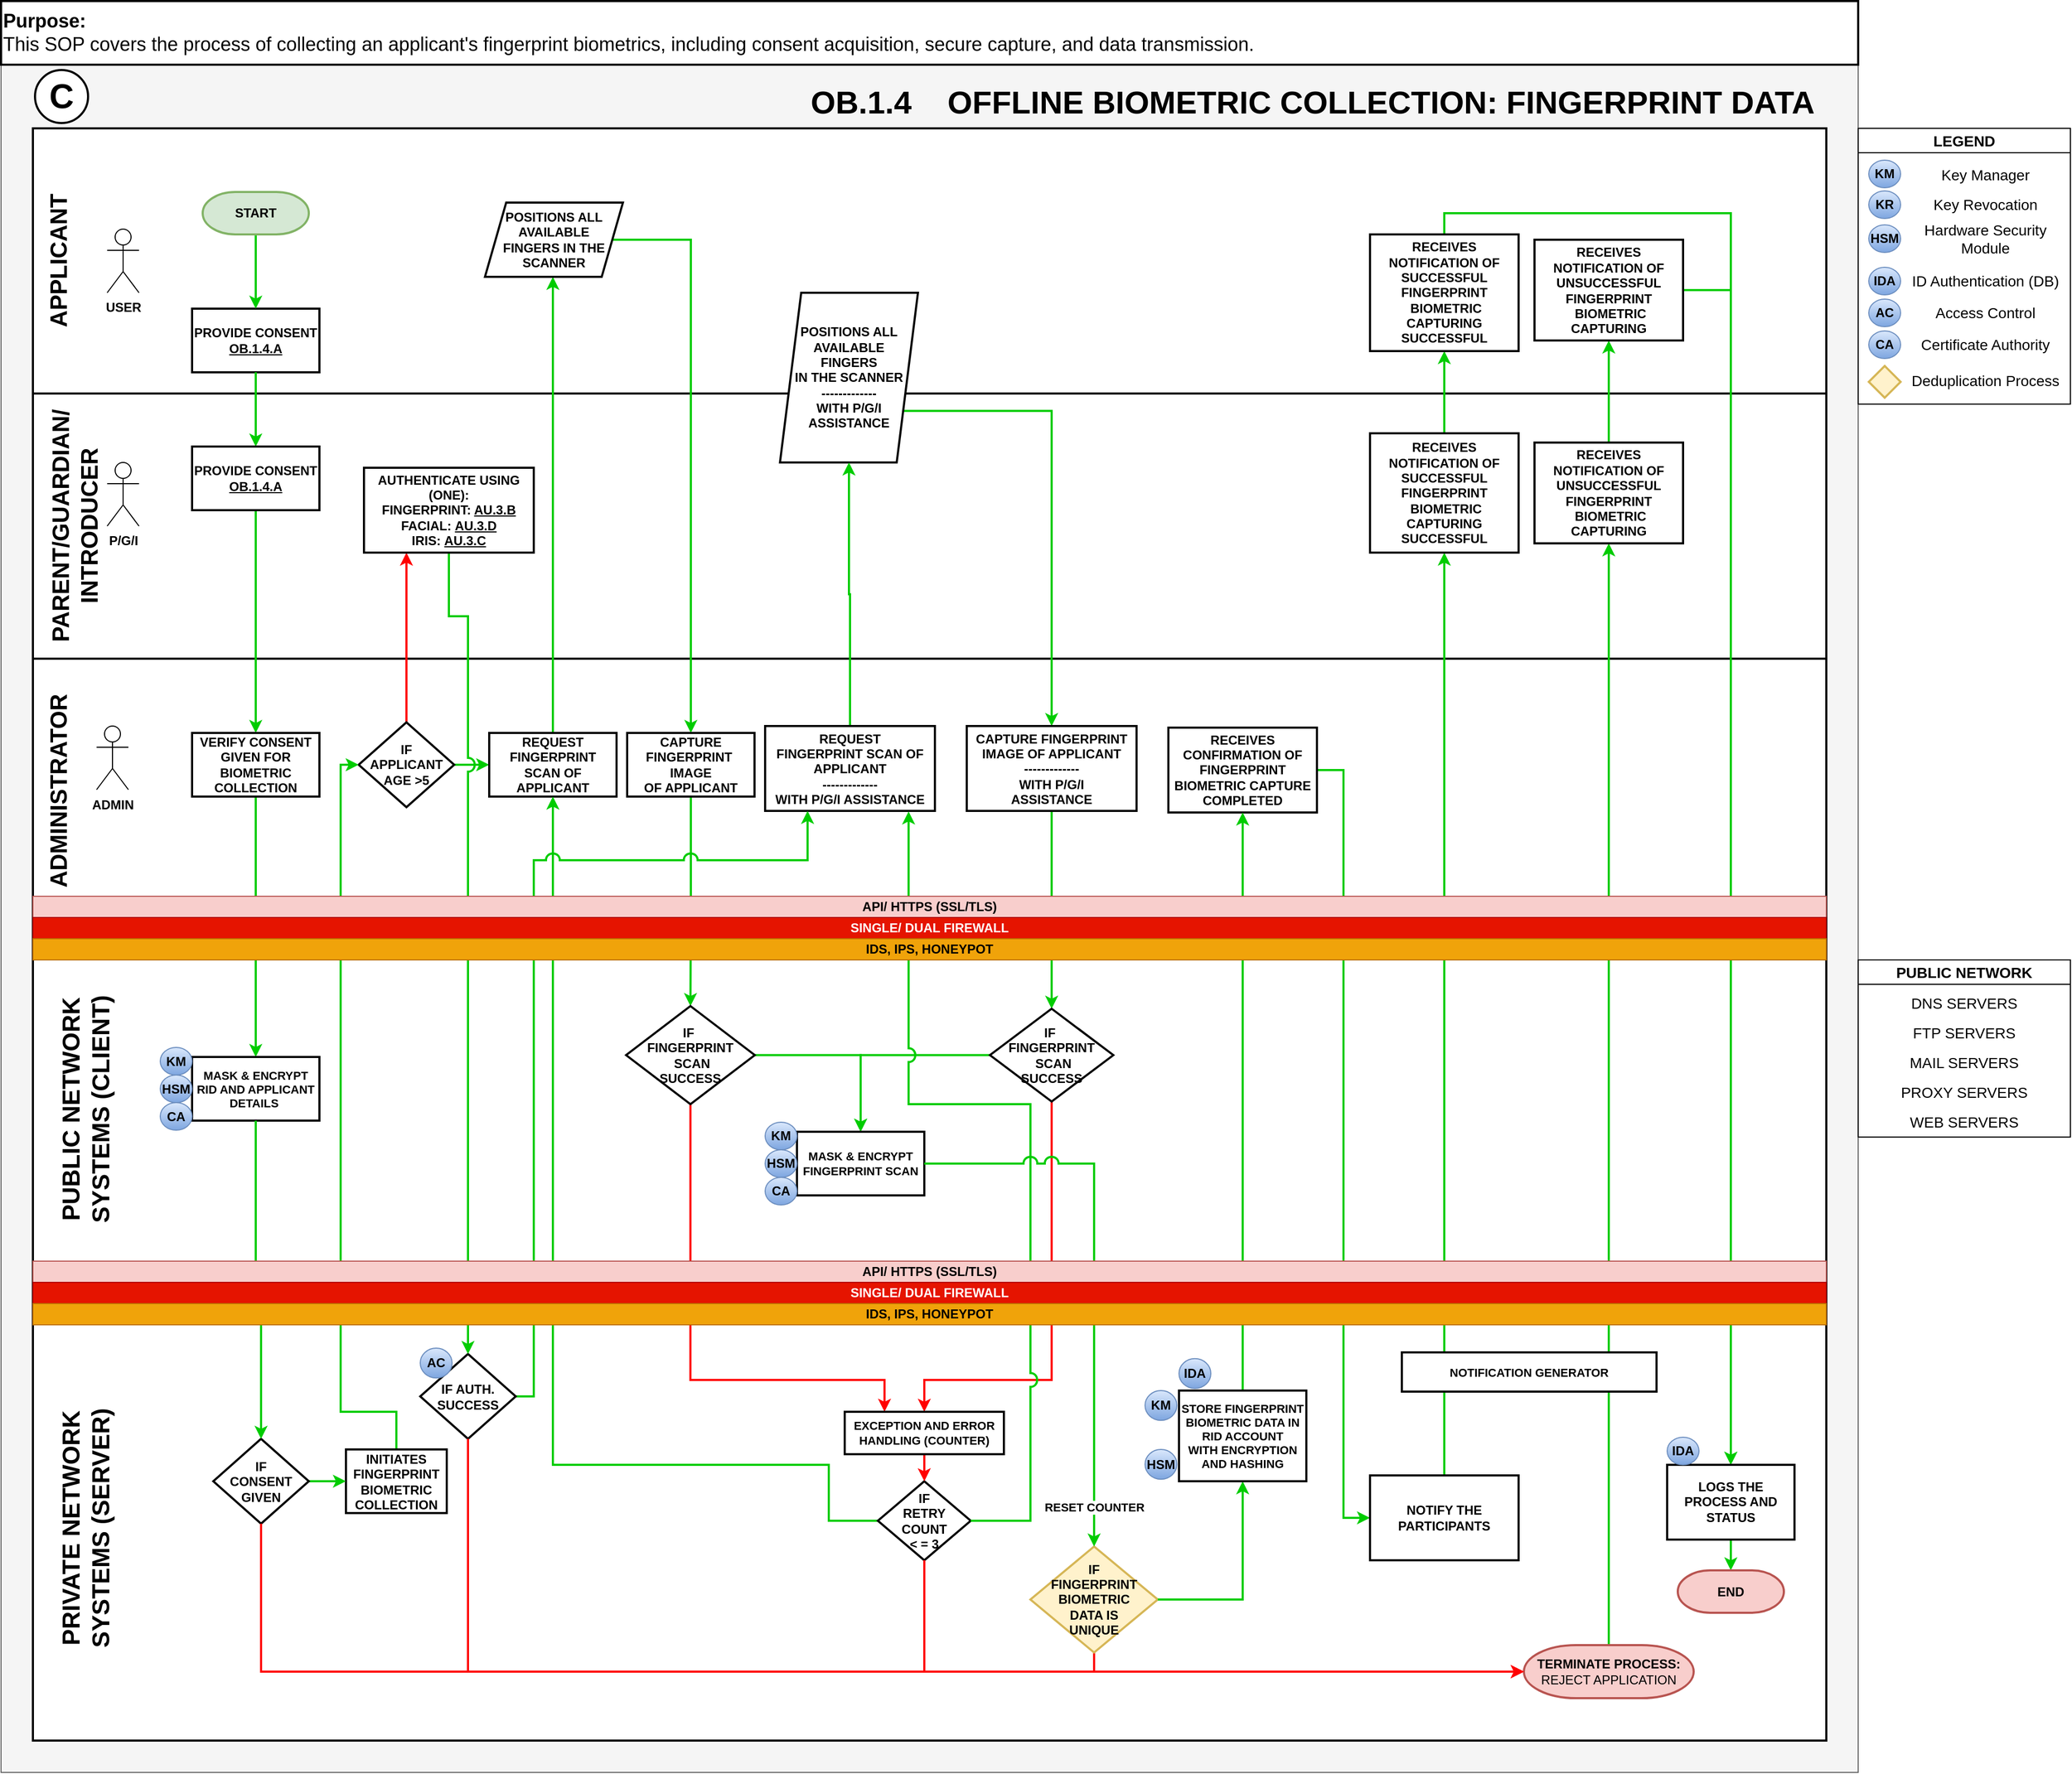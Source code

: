 <mxfile version="23.1.5" type="device">
  <diagram id="O3whct_VJJggGx5-_gyD" name="Page-1">
    <mxGraphModel dx="-486" dy="2044" grid="1" gridSize="10" guides="1" tooltips="1" connect="1" arrows="1" fold="1" page="1" pageScale="1" pageWidth="1920" pageHeight="1200" math="0" shadow="0">
      <root>
        <mxCell id="0" />
        <mxCell id="1" parent="0" />
        <mxCell id="dOY5xB3ABbcubVe6LwlI-115" value="" style="rounded=0;whiteSpace=wrap;html=1;fontSize=22;fillColor=#f5f5f5;fontColor=#333333;strokeColor=#666666;direction=east;" parent="1" vertex="1">
          <mxGeometry x="2030" y="50" width="1750" height="1610" as="geometry" />
        </mxCell>
        <mxCell id="dOY5xB3ABbcubVe6LwlI-116" value="&lt;span style=&quot;color: rgba(0 , 0 , 0 , 0) ; font-family: monospace ; font-size: 0px&quot;&gt;%3CmxGraphModel%3E%3Croot%3E%3CmxCell%20id%3D%220%22%2F%3E%3CmxCell%20id%3D%221%22%20parent%3D%220%22%2F%3E%3CmxCell%20id%3D%222%22%20value%3D%22%22%20style%3D%22rounded%3D0%3BwhiteSpace%3Dwrap%3Bhtml%3D1%3BstrokeWidth%3D2%3BfillColor%3D%23dae8fc%3BstrokeColor%3D%236c8ebf%3B%22%20vertex%3D%221%22%20parent%3D%221%22%3E%3CmxGeometry%20x%3D%22-120%22%20y%3D%22190%22%20width%3D%221920%22%20height%3D%22240%22%20as%3D%22geometry%22%2F%3E%3C%2FmxCell%3E%3C%2Froot%3E%3C%2FmxGraphModel%3E&lt;/span&gt;" style="rounded=0;whiteSpace=wrap;html=1;strokeWidth=2;" parent="1" vertex="1">
          <mxGeometry x="2060" y="860" width="1690" height="350" as="geometry" />
        </mxCell>
        <mxCell id="dOY5xB3ABbcubVe6LwlI-117" value="&lt;span style=&quot;color: rgba(0 , 0 , 0 , 0) ; font-family: monospace ; font-size: 0px&quot;&gt;%3CmxGraphModel%3E%3Croot%3E%3CmxCell%20id%3D%220%22%2F%3E%3CmxCell%20id%3D%221%22%20parent%3D%220%22%2F%3E%3CmxCell%20id%3D%222%22%20value%3D%22%22%20style%3D%22rounded%3D0%3BwhiteSpace%3Dwrap%3Bhtml%3D1%3BstrokeWidth%3D2%3BfillColor%3D%23dae8fc%3BstrokeColor%3D%236c8ebf%3B%22%20vertex%3D%221%22%20parent%3D%221%22%3E%3CmxGeometry%20x%3D%22-120%22%20y%3D%22190%22%20width%3D%221920%22%20height%3D%22240%22%20as%3D%22geometry%22%2F%3E%3C%2FmxCell%3E%3C%2Froot%3E%3C%2FmxGraphModel%3E&lt;/span&gt;" style="rounded=0;whiteSpace=wrap;html=1;strokeWidth=2;" parent="1" vertex="1">
          <mxGeometry x="2060" y="1210.24" width="1690" height="419.76" as="geometry" />
        </mxCell>
        <mxCell id="dOY5xB3ABbcubVe6LwlI-118" value="&lt;span style=&quot;color: rgba(0 , 0 , 0 , 0) ; font-family: monospace ; font-size: 0px&quot;&gt;%3CmxGraphModel%3E%3Croot%3E%3CmxCell%20id%3D%220%22%2F%3E%3CmxCell%20id%3D%221%22%20parent%3D%220%22%2F%3E%3CmxCell%20id%3D%222%22%20value%3D%22%22%20style%3D%22rounded%3D0%3BwhiteSpace%3Dwrap%3Bhtml%3D1%3BstrokeWidth%3D2%3BfillColor%3D%23dae8fc%3BstrokeColor%3D%236c8ebf%3B%22%20vertex%3D%221%22%20parent%3D%221%22%3E%3CmxGeometry%20x%3D%22-120%22%20y%3D%22190%22%20width%3D%221920%22%20height%3D%22240%22%20as%3D%22geometry%22%2F%3E%3C%2FmxCell%3E%3C%2Froot%3E%3C%2FmxGraphModel%3E&lt;/span&gt;" style="rounded=0;whiteSpace=wrap;html=1;strokeWidth=2;" parent="1" vertex="1">
          <mxGeometry x="2060" y="110" width="1690" height="250" as="geometry" />
        </mxCell>
        <mxCell id="dOY5xB3ABbcubVe6LwlI-119" value="&lt;span style=&quot;color: rgba(0 , 0 , 0 , 0) ; font-family: monospace ; font-size: 0px&quot;&gt;%3CmxGraphModel%3E%3Croot%3E%3CmxCell%20id%3D%220%22%2F%3E%3CmxCell%20id%3D%221%22%20parent%3D%220%22%2F%3E%3CmxCell%20id%3D%222%22%20value%3D%22%22%20style%3D%22rounded%3D0%3BwhiteSpace%3Dwrap%3Bhtml%3D1%3BstrokeWidth%3D2%3BfillColor%3D%23dae8fc%3BstrokeColor%3D%236c8ebf%3B%22%20vertex%3D%221%22%20parent%3D%221%22%3E%3CmxGeometry%20x%3D%22-120%22%20y%3D%22190%22%20width%3D%221920%22%20height%3D%22240%22%20as%3D%22geometry%22%2F%3E%3C%2FmxCell%3E%3C%2Froot%3E%3C%2FmxGraphModel%3E&lt;/span&gt;" style="rounded=0;whiteSpace=wrap;html=1;strokeWidth=2;" parent="1" vertex="1">
          <mxGeometry x="2060" y="360" width="1690" height="250" as="geometry" />
        </mxCell>
        <mxCell id="dOY5xB3ABbcubVe6LwlI-120" value="&lt;span style=&quot;color: rgba(0 , 0 , 0 , 0) ; font-family: monospace ; font-size: 0px&quot;&gt;%3CmxGraphModel%3E%3Croot%3E%3CmxCell%20id%3D%220%22%2F%3E%3CmxCell%20id%3D%221%22%20parent%3D%220%22%2F%3E%3CmxCell%20id%3D%222%22%20value%3D%22%22%20style%3D%22rounded%3D0%3BwhiteSpace%3Dwrap%3Bhtml%3D1%3BstrokeWidth%3D2%3BfillColor%3D%23dae8fc%3BstrokeColor%3D%236c8ebf%3B%22%20vertex%3D%221%22%20parent%3D%221%22%3E%3CmxGeometry%20x%3D%22-120%22%20y%3D%22190%22%20width%3D%221920%22%20height%3D%22240%22%20as%3D%22geometry%22%2F%3E%3C%2FmxCell%3E%3C%2Froot%3E%3C%2FmxGraphModel%3E&lt;/span&gt;" style="rounded=0;whiteSpace=wrap;html=1;strokeWidth=2;" parent="1" vertex="1">
          <mxGeometry x="2060" y="610" width="1690" height="250" as="geometry" />
        </mxCell>
        <mxCell id="dOY5xB3ABbcubVe6LwlI-121" style="edgeStyle=orthogonalEdgeStyle;rounded=0;orthogonalLoop=1;jettySize=auto;html=1;exitX=0.5;exitY=1;exitDx=0;exitDy=0;fontStyle=1;strokeWidth=2;strokeColor=#00CC00;" parent="1" source="dOY5xB3ABbcubVe6LwlI-189" target="dOY5xB3ABbcubVe6LwlI-124" edge="1">
          <mxGeometry relative="1" as="geometry" />
        </mxCell>
        <mxCell id="dOY5xB3ABbcubVe6LwlI-122" value="PROVIDE CONSENT &lt;br&gt;&lt;u&gt;OB.1.4.A&lt;/u&gt;" style="rounded=0;whiteSpace=wrap;html=1;fontStyle=1;strokeWidth=2;" parent="1" vertex="1">
          <mxGeometry x="2210" y="280" width="120" height="60" as="geometry" />
        </mxCell>
        <mxCell id="dOY5xB3ABbcubVe6LwlI-123" style="edgeStyle=orthogonalEdgeStyle;rounded=0;orthogonalLoop=1;jettySize=auto;html=1;exitX=0.5;exitY=1;exitDx=0;exitDy=0;strokeColor=#00CC00;fontStyle=1;strokeWidth=2;entryX=0.5;entryY=0;entryDx=0;entryDy=0;" parent="1" source="dOY5xB3ABbcubVe6LwlI-124" target="dOY5xB3ABbcubVe6LwlI-196" edge="1">
          <mxGeometry relative="1" as="geometry" />
        </mxCell>
        <mxCell id="dOY5xB3ABbcubVe6LwlI-124" value="VERIFY CONSENT GIVEN FOR BIOMETRIC COLLECTION" style="rounded=0;whiteSpace=wrap;html=1;fontStyle=1;strokeWidth=2;" parent="1" vertex="1">
          <mxGeometry x="2210" y="680" width="120" height="60" as="geometry" />
        </mxCell>
        <mxCell id="dOY5xB3ABbcubVe6LwlI-125" value="APPLICANT" style="text;html=1;align=center;verticalAlign=middle;resizable=0;points=[];autosize=1;strokeColor=none;fillColor=none;fontStyle=1;strokeWidth=2;fontSize=22;horizontal=0;" parent="1" vertex="1">
          <mxGeometry x="2060" y="165" width="50" height="140" as="geometry" />
        </mxCell>
        <mxCell id="dOY5xB3ABbcubVe6LwlI-126" value="PARENT/GUARDIAN/&lt;br style=&quot;font-size: 22px;&quot;&gt;INTRODUCER" style="text;html=1;align=center;verticalAlign=middle;resizable=0;points=[];autosize=1;strokeColor=none;fillColor=none;fontStyle=1;strokeWidth=2;fontSize=22;horizontal=0;" parent="1" vertex="1">
          <mxGeometry x="2060" y="370" width="80" height="230" as="geometry" />
        </mxCell>
        <mxCell id="dOY5xB3ABbcubVe6LwlI-127" value="ADMINISTRATOR" style="text;html=1;align=center;verticalAlign=middle;resizable=0;points=[];autosize=1;strokeColor=none;fillColor=none;fontStyle=1;strokeWidth=2;fontSize=22;horizontal=0;" parent="1" vertex="1">
          <mxGeometry x="2060" y="635" width="50" height="200" as="geometry" />
        </mxCell>
        <mxCell id="dOY5xB3ABbcubVe6LwlI-128" value="C" style="ellipse;whiteSpace=wrap;html=1;aspect=fixed;fontSize=32;strokeWidth=2;fontStyle=1" parent="1" vertex="1">
          <mxGeometry x="2062" y="55" width="50" height="50" as="geometry" />
        </mxCell>
        <mxCell id="dOY5xB3ABbcubVe6LwlI-129" style="edgeStyle=orthogonalEdgeStyle;rounded=0;orthogonalLoop=1;jettySize=auto;html=1;exitX=0.5;exitY=1;exitDx=0;exitDy=0;exitPerimeter=0;entryX=0.5;entryY=0;entryDx=0;entryDy=0;strokeColor=#00CC00;fontStyle=1;strokeWidth=2;" parent="1" source="dOY5xB3ABbcubVe6LwlI-130" target="dOY5xB3ABbcubVe6LwlI-122" edge="1">
          <mxGeometry relative="1" as="geometry" />
        </mxCell>
        <mxCell id="dOY5xB3ABbcubVe6LwlI-130" value="&lt;b&gt;START&lt;/b&gt;" style="strokeWidth=2;html=1;shape=mxgraph.flowchart.terminator;whiteSpace=wrap;fillColor=#d5e8d4;strokeColor=#82b366;" parent="1" vertex="1">
          <mxGeometry x="2220" y="170" width="100" height="40" as="geometry" />
        </mxCell>
        <mxCell id="dOY5xB3ABbcubVe6LwlI-131" style="edgeStyle=orthogonalEdgeStyle;rounded=0;orthogonalLoop=1;jettySize=auto;html=1;exitX=1;exitY=0.5;exitDx=0;exitDy=0;entryX=0;entryY=0.5;entryDx=0;entryDy=0;strokeColor=#00CC00;fontStyle=1;strokeWidth=2;" parent="1" source="dOY5xB3ABbcubVe6LwlI-133" target="dOY5xB3ABbcubVe6LwlI-135" edge="1">
          <mxGeometry relative="1" as="geometry" />
        </mxCell>
        <mxCell id="dOY5xB3ABbcubVe6LwlI-243" style="edgeStyle=orthogonalEdgeStyle;rounded=0;orthogonalLoop=1;jettySize=auto;html=1;exitX=0.5;exitY=0;exitDx=0;exitDy=0;entryX=0.25;entryY=1;entryDx=0;entryDy=0;strokeColor=#FF0000;fontStyle=1;strokeWidth=2;" parent="1" source="dOY5xB3ABbcubVe6LwlI-133" target="dOY5xB3ABbcubVe6LwlI-241" edge="1">
          <mxGeometry relative="1" as="geometry" />
        </mxCell>
        <mxCell id="dOY5xB3ABbcubVe6LwlI-133" value="IF&lt;br&gt;APPLICANT AGE &amp;gt;5" style="rounded=0;whiteSpace=wrap;html=1;fontStyle=1;strokeWidth=2;shape=rhombus;perimeter=rhombusPerimeter;" parent="1" vertex="1">
          <mxGeometry x="2367" y="670" width="90" height="80" as="geometry" />
        </mxCell>
        <mxCell id="dOY5xB3ABbcubVe6LwlI-134" style="edgeStyle=orthogonalEdgeStyle;rounded=0;orthogonalLoop=1;jettySize=auto;html=1;exitX=0.5;exitY=0;exitDx=0;exitDy=0;strokeColor=#00CC00;fontStyle=1;strokeWidth=2;" parent="1" source="dOY5xB3ABbcubVe6LwlI-135" target="dOY5xB3ABbcubVe6LwlI-139" edge="1">
          <mxGeometry relative="1" as="geometry">
            <Array as="points">
              <mxPoint x="2550" y="360" />
              <mxPoint x="2550" y="360" />
            </Array>
          </mxGeometry>
        </mxCell>
        <mxCell id="dOY5xB3ABbcubVe6LwlI-135" value="REQUEST FINGERPRINT SCAN OF APPLICANT" style="rounded=0;whiteSpace=wrap;html=1;fontStyle=1;strokeWidth=2;" parent="1" vertex="1">
          <mxGeometry x="2490" y="680" width="120" height="60" as="geometry" />
        </mxCell>
        <mxCell id="dOY5xB3ABbcubVe6LwlI-136" style="edgeStyle=orthogonalEdgeStyle;rounded=0;orthogonalLoop=1;jettySize=auto;html=1;exitX=0.5;exitY=0;exitDx=0;exitDy=0;entryX=0;entryY=0.5;entryDx=0;entryDy=0;strokeColor=#00CC00;fontStyle=1;strokeWidth=2;" parent="1" source="dOY5xB3ABbcubVe6LwlI-137" target="dOY5xB3ABbcubVe6LwlI-133" edge="1">
          <mxGeometry relative="1" as="geometry">
            <Array as="points">
              <mxPoint x="2403" y="1320" />
              <mxPoint x="2350" y="1320" />
              <mxPoint x="2350" y="710" />
            </Array>
          </mxGeometry>
        </mxCell>
        <mxCell id="dOY5xB3ABbcubVe6LwlI-137" value="INITIATES FINGERPRINT BIOMETRIC COLLECTION" style="rounded=0;whiteSpace=wrap;html=1;fontStyle=1;strokeWidth=2;" parent="1" vertex="1">
          <mxGeometry x="2355" y="1355.5" width="95" height="60" as="geometry" />
        </mxCell>
        <mxCell id="dOY5xB3ABbcubVe6LwlI-138" style="edgeStyle=orthogonalEdgeStyle;rounded=0;orthogonalLoop=1;jettySize=auto;html=1;exitX=1;exitY=0.5;exitDx=0;exitDy=0;strokeColor=#00CC00;fontStyle=1;strokeWidth=2;" parent="1" source="dOY5xB3ABbcubVe6LwlI-139" target="dOY5xB3ABbcubVe6LwlI-143" edge="1">
          <mxGeometry relative="1" as="geometry" />
        </mxCell>
        <mxCell id="dOY5xB3ABbcubVe6LwlI-139" value="POSITIONS ALL AVAILABLE &lt;br&gt;FINGERS IN THE SCANNER" style="rounded=0;whiteSpace=wrap;html=1;fontStyle=1;strokeWidth=2;shape=parallelogram;perimeter=parallelogramPerimeter;fixedSize=1;" parent="1" vertex="1">
          <mxGeometry x="2486" y="180" width="130" height="70" as="geometry" />
        </mxCell>
        <mxCell id="dOY5xB3ABbcubVe6LwlI-140" style="edgeStyle=orthogonalEdgeStyle;rounded=0;orthogonalLoop=1;jettySize=auto;html=1;exitX=1;exitY=0.75;exitDx=0;exitDy=0;entryX=0.5;entryY=0;entryDx=0;entryDy=0;strokeColor=#00CC00;fontStyle=1;strokeWidth=2;" parent="1" source="dOY5xB3ABbcubVe6LwlI-141" target="dOY5xB3ABbcubVe6LwlI-150" edge="1">
          <mxGeometry relative="1" as="geometry" />
        </mxCell>
        <mxCell id="dOY5xB3ABbcubVe6LwlI-141" value="POSITIONS ALL AVAILABLE &lt;br&gt;FINGERS&lt;br style=&quot;border-color: var(--border-color);&quot;&gt;IN THE SCANNER&lt;br&gt;-------------&lt;br&gt;WITH P/G/I ASSISTANCE" style="rounded=0;whiteSpace=wrap;html=1;fontStyle=1;strokeWidth=2;shape=parallelogram;perimeter=parallelogramPerimeter;fixedSize=1;" parent="1" vertex="1">
          <mxGeometry x="2764" y="265" width="130" height="160" as="geometry" />
        </mxCell>
        <mxCell id="dOY5xB3ABbcubVe6LwlI-142" style="edgeStyle=orthogonalEdgeStyle;rounded=0;orthogonalLoop=1;jettySize=auto;html=1;exitX=0.5;exitY=1;exitDx=0;exitDy=0;entryX=0.5;entryY=0;entryDx=0;entryDy=0;strokeColor=#00CC00;fontStyle=1;strokeWidth=2;" parent="1" source="dOY5xB3ABbcubVe6LwlI-143" target="dOY5xB3ABbcubVe6LwlI-146" edge="1">
          <mxGeometry relative="1" as="geometry" />
        </mxCell>
        <mxCell id="dOY5xB3ABbcubVe6LwlI-143" value="CAPTURE &lt;br&gt;FINGERPRINT&amp;nbsp;&lt;br&gt;IMAGE&lt;br&gt;OF APPLICANT" style="rounded=0;whiteSpace=wrap;html=1;fontStyle=1;strokeWidth=2;shape=label;fixedSize=1;" parent="1" vertex="1">
          <mxGeometry x="2620" y="680" width="120" height="60" as="geometry" />
        </mxCell>
        <mxCell id="dOY5xB3ABbcubVe6LwlI-144" style="edgeStyle=orthogonalEdgeStyle;rounded=0;orthogonalLoop=1;jettySize=auto;html=1;exitX=0.5;exitY=1;exitDx=0;exitDy=0;strokeColor=#FF0000;fontStyle=1;strokeWidth=2;entryX=0.25;entryY=0;entryDx=0;entryDy=0;" parent="1" source="dOY5xB3ABbcubVe6LwlI-146" target="dOY5xB3ABbcubVe6LwlI-209" edge="1">
          <mxGeometry relative="1" as="geometry">
            <Array as="points">
              <mxPoint x="2680" y="1290" />
              <mxPoint x="2863" y="1290" />
            </Array>
          </mxGeometry>
        </mxCell>
        <mxCell id="dOY5xB3ABbcubVe6LwlI-145" style="edgeStyle=orthogonalEdgeStyle;rounded=0;orthogonalLoop=1;jettySize=auto;html=1;exitX=1;exitY=0.5;exitDx=0;exitDy=0;strokeColor=#00CC00;fontStyle=1;strokeWidth=2;" parent="1" source="dOY5xB3ABbcubVe6LwlI-146" target="dOY5xB3ABbcubVe6LwlI-211" edge="1">
          <mxGeometry relative="1" as="geometry" />
        </mxCell>
        <mxCell id="dOY5xB3ABbcubVe6LwlI-146" value="IF&amp;nbsp;&lt;br&gt;FINGERPRINT&lt;br&gt;&amp;nbsp;SCAN &lt;br&gt;SUCCESS" style="rounded=0;whiteSpace=wrap;html=1;fontStyle=1;strokeWidth=2;shape=rhombus;perimeter=rhombusPerimeter;" parent="1" vertex="1">
          <mxGeometry x="2619" y="937.5" width="121.25" height="92.5" as="geometry" />
        </mxCell>
        <mxCell id="dOY5xB3ABbcubVe6LwlI-147" style="edgeStyle=orthogonalEdgeStyle;rounded=0;orthogonalLoop=1;jettySize=auto;html=1;exitX=0.5;exitY=0;exitDx=0;exitDy=0;entryX=0.5;entryY=1;entryDx=0;entryDy=0;strokeColor=#00CC00;fontStyle=1;strokeWidth=2;" parent="1" source="dOY5xB3ABbcubVe6LwlI-148" target="dOY5xB3ABbcubVe6LwlI-141" edge="1">
          <mxGeometry relative="1" as="geometry" />
        </mxCell>
        <mxCell id="dOY5xB3ABbcubVe6LwlI-148" value="REQUEST FINGERPRINT&amp;nbsp;SCAN OF APPLICANT&lt;br&gt;-------------&lt;br style=&quot;border-color: var(--border-color);&quot;&gt;WITH P/G/I ASSISTANCE" style="rounded=0;whiteSpace=wrap;html=1;fontStyle=1;strokeWidth=2;" parent="1" vertex="1">
          <mxGeometry x="2750" y="673.5" width="160" height="80" as="geometry" />
        </mxCell>
        <mxCell id="dOY5xB3ABbcubVe6LwlI-149" style="edgeStyle=orthogonalEdgeStyle;rounded=0;orthogonalLoop=1;jettySize=auto;html=1;exitX=0.5;exitY=1;exitDx=0;exitDy=0;entryX=0.5;entryY=0;entryDx=0;entryDy=0;strokeColor=#00CC00;fontStyle=1;strokeWidth=2;" parent="1" source="dOY5xB3ABbcubVe6LwlI-150" target="dOY5xB3ABbcubVe6LwlI-153" edge="1">
          <mxGeometry relative="1" as="geometry" />
        </mxCell>
        <mxCell id="dOY5xB3ABbcubVe6LwlI-150" value="CAPTURE FINGERPRINT&lt;br&gt;IMAGE OF APPLICANT&lt;br&gt;-------------&lt;br style=&quot;border-color: var(--border-color);&quot;&gt;WITH P/G/I &lt;br&gt;ASSISTANCE" style="rounded=0;whiteSpace=wrap;html=1;fontStyle=1;strokeWidth=2;shape=label;fixedSize=1;" parent="1" vertex="1">
          <mxGeometry x="2940" y="673.5" width="160" height="80" as="geometry" />
        </mxCell>
        <mxCell id="dOY5xB3ABbcubVe6LwlI-151" style="edgeStyle=orthogonalEdgeStyle;rounded=0;orthogonalLoop=1;jettySize=auto;html=1;exitX=0.5;exitY=1;exitDx=0;exitDy=0;strokeColor=#FF0000;fontStyle=1;strokeWidth=2;entryX=0.5;entryY=0;entryDx=0;entryDy=0;" parent="1" source="dOY5xB3ABbcubVe6LwlI-153" target="dOY5xB3ABbcubVe6LwlI-209" edge="1">
          <mxGeometry relative="1" as="geometry">
            <Array as="points">
              <mxPoint x="3020" y="1290" />
              <mxPoint x="2900" y="1290" />
            </Array>
          </mxGeometry>
        </mxCell>
        <mxCell id="dOY5xB3ABbcubVe6LwlI-152" style="edgeStyle=orthogonalEdgeStyle;rounded=0;orthogonalLoop=1;jettySize=auto;html=1;exitX=0;exitY=0.5;exitDx=0;exitDy=0;strokeColor=#00CC00;fontStyle=1;strokeWidth=2;" parent="1" source="dOY5xB3ABbcubVe6LwlI-153" target="dOY5xB3ABbcubVe6LwlI-211" edge="1">
          <mxGeometry relative="1" as="geometry" />
        </mxCell>
        <mxCell id="dOY5xB3ABbcubVe6LwlI-153" value="IF&amp;nbsp;&lt;br style=&quot;border-color: var(--border-color);&quot;&gt;FINGERPRINT&lt;br style=&quot;border-color: var(--border-color);&quot;&gt;&amp;nbsp;SCAN&lt;br style=&quot;border-color: var(--border-color);&quot;&gt;SUCCESS" style="rounded=0;whiteSpace=wrap;html=1;fontStyle=1;strokeWidth=2;shape=rhombus;perimeter=rhombusPerimeter;" parent="1" vertex="1">
          <mxGeometry x="2961.88" y="940" width="116.25" height="87.5" as="geometry" />
        </mxCell>
        <mxCell id="dOY5xB3ABbcubVe6LwlI-154" style="edgeStyle=orthogonalEdgeStyle;rounded=0;orthogonalLoop=1;jettySize=auto;html=1;exitX=0.5;exitY=1;exitDx=0;exitDy=0;entryX=0;entryY=0.5;entryDx=0;entryDy=0;entryPerimeter=0;strokeColor=#FF0000;fontStyle=1;strokeWidth=2;" parent="1" source="dOY5xB3ABbcubVe6LwlI-156" target="dOY5xB3ABbcubVe6LwlI-158" edge="1">
          <mxGeometry relative="1" as="geometry">
            <Array as="points">
              <mxPoint x="3060" y="1565" />
            </Array>
          </mxGeometry>
        </mxCell>
        <mxCell id="dOY5xB3ABbcubVe6LwlI-156" value="IF&lt;br&gt;FINGERPRINT&lt;br&gt;BIOMETRIC&lt;br&gt;DATA IS &lt;br&gt;UNIQUE" style="rounded=0;whiteSpace=wrap;html=1;fontStyle=1;strokeWidth=2;shape=rhombus;perimeter=rhombusPerimeter;fillColor=#fff2cc;strokeColor=#d6b656;" parent="1" vertex="1">
          <mxGeometry x="3000" y="1447" width="120" height="100" as="geometry" />
        </mxCell>
        <mxCell id="dOY5xB3ABbcubVe6LwlI-157" style="edgeStyle=orthogonalEdgeStyle;rounded=0;orthogonalLoop=1;jettySize=auto;html=1;exitX=0.5;exitY=0;exitDx=0;exitDy=0;exitPerimeter=0;strokeColor=#00CC00;fontStyle=1;strokeWidth=2;" parent="1" source="dOY5xB3ABbcubVe6LwlI-158" target="dOY5xB3ABbcubVe6LwlI-223" edge="1">
          <mxGeometry relative="1" as="geometry" />
        </mxCell>
        <mxCell id="dOY5xB3ABbcubVe6LwlI-158" value="&lt;span style=&quot;border-color: var(--border-color);&quot;&gt;&lt;b&gt;TERMINATE PROCESS:&lt;/b&gt;&lt;br&gt;REJECT APPLICATION&lt;br&gt;&lt;/span&gt;" style="strokeWidth=2;html=1;shape=mxgraph.flowchart.terminator;whiteSpace=wrap;fillColor=#f8cecc;strokeColor=#b85450;" parent="1" vertex="1">
          <mxGeometry x="3465" y="1540" width="160" height="50" as="geometry" />
        </mxCell>
        <mxCell id="dOY5xB3ABbcubVe6LwlI-159" style="edgeStyle=orthogonalEdgeStyle;rounded=0;orthogonalLoop=1;jettySize=auto;html=1;exitX=1;exitY=0.5;exitDx=0;exitDy=0;entryX=0;entryY=0.5;entryDx=0;entryDy=0;strokeColor=#00CC00;fontStyle=1;strokeWidth=2;" parent="1" source="dOY5xB3ABbcubVe6LwlI-160" target="dOY5xB3ABbcubVe6LwlI-162" edge="1">
          <mxGeometry relative="1" as="geometry" />
        </mxCell>
        <mxCell id="dOY5xB3ABbcubVe6LwlI-160" value="RECEIVES CONFIRMATION OF FINGERPRINT BIOMETRIC CAPTURE COMPLETED" style="rounded=0;whiteSpace=wrap;html=1;fontStyle=1;strokeWidth=2;" parent="1" vertex="1">
          <mxGeometry x="3130" y="675" width="140" height="80" as="geometry" />
        </mxCell>
        <mxCell id="dOY5xB3ABbcubVe6LwlI-161" style="edgeStyle=orthogonalEdgeStyle;rounded=0;orthogonalLoop=1;jettySize=auto;html=1;exitX=0.5;exitY=0;exitDx=0;exitDy=0;entryX=0.5;entryY=1;entryDx=0;entryDy=0;strokeColor=#00CC00;fontStyle=1;strokeWidth=2;" parent="1" source="dOY5xB3ABbcubVe6LwlI-162" target="dOY5xB3ABbcubVe6LwlI-164" edge="1">
          <mxGeometry relative="1" as="geometry" />
        </mxCell>
        <mxCell id="dOY5xB3ABbcubVe6LwlI-162" value="NOTIFY THE PARTICIPANTS" style="rounded=0;whiteSpace=wrap;html=1;fontStyle=1;strokeWidth=2;" parent="1" vertex="1">
          <mxGeometry x="3320" y="1380" width="140" height="80" as="geometry" />
        </mxCell>
        <mxCell id="dOY5xB3ABbcubVe6LwlI-163" style="edgeStyle=orthogonalEdgeStyle;rounded=0;orthogonalLoop=1;jettySize=auto;html=1;exitX=0.5;exitY=0;exitDx=0;exitDy=0;entryX=0.5;entryY=1;entryDx=0;entryDy=0;strokeColor=#00CC00;fontStyle=1;strokeWidth=2;" parent="1" source="dOY5xB3ABbcubVe6LwlI-164" target="dOY5xB3ABbcubVe6LwlI-220" edge="1">
          <mxGeometry relative="1" as="geometry" />
        </mxCell>
        <mxCell id="dOY5xB3ABbcubVe6LwlI-164" value="RECEIVES NOTIFICATION OF SUCCESSFUL FINGERPRINT&lt;br&gt;&amp;nbsp;BIOMETRIC CAPTURING SUCCESSFUL" style="rounded=0;whiteSpace=wrap;html=1;fontStyle=1;strokeWidth=2;" parent="1" vertex="1">
          <mxGeometry x="3320" y="397.5" width="140" height="112.5" as="geometry" />
        </mxCell>
        <mxCell id="dOY5xB3ABbcubVe6LwlI-165" value="OB.1.4" style="text;html=1;align=center;verticalAlign=middle;resizable=0;points=[];autosize=1;strokeColor=none;fillColor=none;fontStyle=1;fontSize=30;strokeWidth=2;" parent="1" vertex="1">
          <mxGeometry x="2780" y="60" width="120" height="50" as="geometry" />
        </mxCell>
        <mxCell id="dOY5xB3ABbcubVe6LwlI-166" value="OFFLINE BIOMETRIC COLLECTION: FINGERPRINT DATA" style="text;html=1;align=center;verticalAlign=middle;resizable=0;points=[];autosize=1;strokeColor=none;fillColor=none;fontStyle=1;fontSize=30;strokeWidth=2;" parent="1" vertex="1">
          <mxGeometry x="2910" y="60" width="840" height="50" as="geometry" />
        </mxCell>
        <mxCell id="dOY5xB3ABbcubVe6LwlI-167" value="PRIVATE NETWORK&lt;br style=&quot;border-color: var(--border-color);&quot;&gt;SYSTEMS (SERVER)" style="text;html=1;align=center;verticalAlign=middle;resizable=0;points=[];autosize=1;strokeColor=none;fillColor=none;fontStyle=1;fontSize=23;strokeWidth=2;horizontal=0;" parent="1" vertex="1">
          <mxGeometry x="2070" y="1310" width="80" height="240" as="geometry" />
        </mxCell>
        <mxCell id="dOY5xB3ABbcubVe6LwlI-168" value="PUBLIC NETWORK&lt;br style=&quot;border-color: var(--border-color);&quot;&gt;SYSTEMS (CLIENT)" style="text;html=1;align=center;verticalAlign=middle;resizable=0;points=[];autosize=1;strokeColor=none;fillColor=none;fontStyle=1;fontSize=23;strokeWidth=2;horizontal=0;" parent="1" vertex="1">
          <mxGeometry x="2070" y="920" width="80" height="230" as="geometry" />
        </mxCell>
        <mxCell id="dOY5xB3ABbcubVe6LwlI-182" value="&lt;font style=&quot;font-size: 14px;&quot;&gt;PUBLIC NETWORK&lt;/font&gt;" style="swimlane;whiteSpace=wrap;html=1;" parent="1" vertex="1">
          <mxGeometry x="3780" y="894" width="200" height="167" as="geometry" />
        </mxCell>
        <mxCell id="dOY5xB3ABbcubVe6LwlI-183" value="DNS SERVERS" style="text;html=1;strokeColor=none;fillColor=none;align=center;verticalAlign=middle;whiteSpace=wrap;rounded=0;fontSize=14;" parent="dOY5xB3ABbcubVe6LwlI-182" vertex="1">
          <mxGeometry y="27" width="200" height="28" as="geometry" />
        </mxCell>
        <mxCell id="dOY5xB3ABbcubVe6LwlI-184" value="FTP SERVERS" style="text;html=1;strokeColor=none;fillColor=none;align=center;verticalAlign=middle;whiteSpace=wrap;rounded=0;fontSize=14;" parent="dOY5xB3ABbcubVe6LwlI-182" vertex="1">
          <mxGeometry y="55" width="200" height="28" as="geometry" />
        </mxCell>
        <mxCell id="dOY5xB3ABbcubVe6LwlI-185" value="MAIL SERVERS" style="text;html=1;strokeColor=none;fillColor=none;align=center;verticalAlign=middle;whiteSpace=wrap;rounded=0;fontSize=14;" parent="dOY5xB3ABbcubVe6LwlI-182" vertex="1">
          <mxGeometry y="83" width="200" height="28" as="geometry" />
        </mxCell>
        <mxCell id="dOY5xB3ABbcubVe6LwlI-186" value="PROXY SERVERS" style="text;html=1;strokeColor=none;fillColor=none;align=center;verticalAlign=middle;whiteSpace=wrap;rounded=0;fontSize=14;" parent="dOY5xB3ABbcubVe6LwlI-182" vertex="1">
          <mxGeometry y="111" width="200" height="28" as="geometry" />
        </mxCell>
        <mxCell id="dOY5xB3ABbcubVe6LwlI-187" value="WEB SERVERS" style="text;html=1;strokeColor=none;fillColor=none;align=center;verticalAlign=middle;whiteSpace=wrap;rounded=0;fontSize=14;" parent="dOY5xB3ABbcubVe6LwlI-182" vertex="1">
          <mxGeometry y="139" width="200" height="28" as="geometry" />
        </mxCell>
        <mxCell id="dOY5xB3ABbcubVe6LwlI-188" value="" style="edgeStyle=orthogonalEdgeStyle;rounded=0;orthogonalLoop=1;jettySize=auto;html=1;exitX=0.5;exitY=1;exitDx=0;exitDy=0;fontStyle=1;strokeWidth=2;strokeColor=#00CC00;" parent="1" source="dOY5xB3ABbcubVe6LwlI-122" target="dOY5xB3ABbcubVe6LwlI-189" edge="1">
          <mxGeometry relative="1" as="geometry">
            <mxPoint x="2270" y="340" as="sourcePoint" />
            <mxPoint x="2270" y="680" as="targetPoint" />
          </mxGeometry>
        </mxCell>
        <mxCell id="dOY5xB3ABbcubVe6LwlI-189" value="PROVIDE CONSENT &lt;br&gt;&lt;u&gt;OB.1.4.A&lt;/u&gt;" style="rounded=0;whiteSpace=wrap;html=1;fontStyle=1;strokeWidth=2;" parent="1" vertex="1">
          <mxGeometry x="2210" y="410" width="120" height="60" as="geometry" />
        </mxCell>
        <mxCell id="dOY5xB3ABbcubVe6LwlI-190" value="USER" style="shape=umlActor;verticalLabelPosition=bottom;verticalAlign=top;html=1;outlineConnect=0;fontStyle=1" parent="1" vertex="1">
          <mxGeometry x="2130" y="205" width="30" height="60" as="geometry" />
        </mxCell>
        <mxCell id="dOY5xB3ABbcubVe6LwlI-191" value="P/G/I" style="shape=umlActor;verticalLabelPosition=bottom;verticalAlign=top;html=1;outlineConnect=0;fontStyle=1" parent="1" vertex="1">
          <mxGeometry x="2130" y="425" width="30" height="60" as="geometry" />
        </mxCell>
        <mxCell id="dOY5xB3ABbcubVe6LwlI-192" value="ADMIN" style="shape=umlActor;verticalLabelPosition=bottom;verticalAlign=top;html=1;outlineConnect=0;fontStyle=1" parent="1" vertex="1">
          <mxGeometry x="2120" y="673.5" width="30" height="60" as="geometry" />
        </mxCell>
        <mxCell id="dOY5xB3ABbcubVe6LwlI-193" style="edgeStyle=orthogonalEdgeStyle;rounded=0;orthogonalLoop=1;jettySize=auto;html=1;exitX=1;exitY=0.5;exitDx=0;exitDy=0;strokeColor=#00CC00;fontStyle=1;strokeWidth=2;" parent="1" source="dOY5xB3ABbcubVe6LwlI-194" target="dOY5xB3ABbcubVe6LwlI-137" edge="1">
          <mxGeometry relative="1" as="geometry" />
        </mxCell>
        <mxCell id="dOY5xB3ABbcubVe6LwlI-194" value="IF &lt;br&gt;CONSENT GIVEN" style="rounded=0;whiteSpace=wrap;html=1;fontStyle=1;strokeWidth=2;shape=rhombus;perimeter=rhombusPerimeter;" parent="1" vertex="1">
          <mxGeometry x="2230" y="1345.5" width="90" height="80" as="geometry" />
        </mxCell>
        <mxCell id="dOY5xB3ABbcubVe6LwlI-195" value="" style="group" parent="1" vertex="1" connectable="0">
          <mxGeometry x="2180" y="976.5" width="150" height="78" as="geometry" />
        </mxCell>
        <mxCell id="dOY5xB3ABbcubVe6LwlI-196" value="MASK &amp;amp; ENCRYPT RID AND APPLICANT DETAILS&amp;nbsp;" style="rounded=0;whiteSpace=wrap;html=1;fontStyle=1;strokeWidth=2;fontSize=11;" parent="dOY5xB3ABbcubVe6LwlI-195" vertex="1">
          <mxGeometry x="30" y="9" width="120" height="60" as="geometry" />
        </mxCell>
        <mxCell id="dOY5xB3ABbcubVe6LwlI-197" value="CA" style="ellipse;whiteSpace=wrap;html=1;fillColor=#dae8fc;strokeColor=#6c8ebf;gradientColor=#7ea6e0;fontStyle=1" parent="dOY5xB3ABbcubVe6LwlI-195" vertex="1">
          <mxGeometry y="52" width="30" height="26" as="geometry" />
        </mxCell>
        <mxCell id="dOY5xB3ABbcubVe6LwlI-198" value="HSM" style="ellipse;whiteSpace=wrap;html=1;fillColor=#dae8fc;strokeColor=#6c8ebf;gradientColor=#7ea6e0;fontStyle=1" parent="dOY5xB3ABbcubVe6LwlI-195" vertex="1">
          <mxGeometry y="26" width="30" height="26" as="geometry" />
        </mxCell>
        <mxCell id="dOY5xB3ABbcubVe6LwlI-199" value="KM" style="ellipse;whiteSpace=wrap;html=1;fillColor=#dae8fc;strokeColor=#6c8ebf;gradientColor=#7ea6e0;fontStyle=1" parent="dOY5xB3ABbcubVe6LwlI-195" vertex="1">
          <mxGeometry width="30" height="26" as="geometry" />
        </mxCell>
        <mxCell id="dOY5xB3ABbcubVe6LwlI-206" style="edgeStyle=orthogonalEdgeStyle;rounded=0;orthogonalLoop=1;jettySize=auto;html=1;exitX=0.5;exitY=1;exitDx=0;exitDy=0;entryX=0;entryY=0.5;entryDx=0;entryDy=0;entryPerimeter=0;strokeColor=#FF0000;fontStyle=1;strokeWidth=2;" parent="1" source="dOY5xB3ABbcubVe6LwlI-194" target="dOY5xB3ABbcubVe6LwlI-158" edge="1">
          <mxGeometry relative="1" as="geometry">
            <Array as="points">
              <mxPoint x="2275" y="1565" />
            </Array>
          </mxGeometry>
        </mxCell>
        <mxCell id="dOY5xB3ABbcubVe6LwlI-207" style="edgeStyle=orthogonalEdgeStyle;rounded=0;orthogonalLoop=1;jettySize=auto;html=1;exitX=0;exitY=0.5;exitDx=0;exitDy=0;entryX=0.5;entryY=1;entryDx=0;entryDy=0;strokeColor=#00CC00;fontStyle=1;strokeWidth=2;" parent="1" source="dOY5xB3ABbcubVe6LwlI-208" target="dOY5xB3ABbcubVe6LwlI-135" edge="1">
          <mxGeometry relative="1" as="geometry">
            <Array as="points">
              <mxPoint x="2810" y="1423" />
              <mxPoint x="2810" y="1370" />
              <mxPoint x="2550" y="1370" />
            </Array>
          </mxGeometry>
        </mxCell>
        <mxCell id="dOY5xB3ABbcubVe6LwlI-208" value="IF &lt;br&gt;RETRY &lt;br&gt;COUNT &lt;br&gt;&amp;lt; = 3" style="rounded=0;whiteSpace=wrap;html=1;fontStyle=1;strokeWidth=2;shape=rhombus;perimeter=rhombusPerimeter;" parent="1" vertex="1">
          <mxGeometry x="2856.25" y="1385.5" width="87.5" height="74.5" as="geometry" />
        </mxCell>
        <mxCell id="Kqli0-K0um2hxibR6SLJ-3" style="edgeStyle=orthogonalEdgeStyle;rounded=0;orthogonalLoop=1;jettySize=auto;html=1;exitX=0.5;exitY=1;exitDx=0;exitDy=0;strokeColor=#FF0000;fontStyle=1;strokeWidth=2;" parent="1" source="dOY5xB3ABbcubVe6LwlI-209" target="dOY5xB3ABbcubVe6LwlI-208" edge="1">
          <mxGeometry relative="1" as="geometry" />
        </mxCell>
        <mxCell id="dOY5xB3ABbcubVe6LwlI-209" value="EXCEPTION AND ERROR HANDLING (COUNTER)" style="rounded=0;whiteSpace=wrap;html=1;fontStyle=1;strokeWidth=2;fontSize=11;shape=label;boundedLbl=1;backgroundOutline=1;size=9.769;" parent="1" vertex="1">
          <mxGeometry x="2825" y="1320" width="150" height="40" as="geometry" />
        </mxCell>
        <mxCell id="dOY5xB3ABbcubVe6LwlI-210" value="" style="group" parent="1" vertex="1" connectable="0">
          <mxGeometry x="2750" y="1047" width="150" height="78" as="geometry" />
        </mxCell>
        <mxCell id="dOY5xB3ABbcubVe6LwlI-211" value="MASK &amp;amp; ENCRYPT FINGERPRINT SCAN" style="rounded=0;whiteSpace=wrap;html=1;fontStyle=1;strokeWidth=2;fontSize=11;" parent="dOY5xB3ABbcubVe6LwlI-210" vertex="1">
          <mxGeometry x="30" y="9" width="120" height="60" as="geometry" />
        </mxCell>
        <mxCell id="dOY5xB3ABbcubVe6LwlI-212" value="CA" style="ellipse;whiteSpace=wrap;html=1;fillColor=#dae8fc;strokeColor=#6c8ebf;gradientColor=#7ea6e0;fontStyle=1" parent="dOY5xB3ABbcubVe6LwlI-210" vertex="1">
          <mxGeometry y="52" width="30" height="26" as="geometry" />
        </mxCell>
        <mxCell id="dOY5xB3ABbcubVe6LwlI-213" value="HSM" style="ellipse;whiteSpace=wrap;html=1;fillColor=#dae8fc;strokeColor=#6c8ebf;gradientColor=#7ea6e0;fontStyle=1" parent="dOY5xB3ABbcubVe6LwlI-210" vertex="1">
          <mxGeometry y="26" width="30" height="26" as="geometry" />
        </mxCell>
        <mxCell id="dOY5xB3ABbcubVe6LwlI-214" value="KM" style="ellipse;whiteSpace=wrap;html=1;fillColor=#dae8fc;strokeColor=#6c8ebf;gradientColor=#7ea6e0;fontStyle=1" parent="dOY5xB3ABbcubVe6LwlI-210" vertex="1">
          <mxGeometry width="30" height="26" as="geometry" />
        </mxCell>
        <mxCell id="dOY5xB3ABbcubVe6LwlI-215" style="edgeStyle=orthogonalEdgeStyle;rounded=0;orthogonalLoop=1;jettySize=auto;html=1;exitX=1;exitY=0.5;exitDx=0;exitDy=0;entryX=0.845;entryY=1.006;entryDx=0;entryDy=0;entryPerimeter=0;strokeColor=#00CC00;fontStyle=1;strokeWidth=2;jumpStyle=arc;jumpSize=11;" parent="1" source="dOY5xB3ABbcubVe6LwlI-208" target="dOY5xB3ABbcubVe6LwlI-148" edge="1">
          <mxGeometry relative="1" as="geometry">
            <Array as="points">
              <mxPoint x="3000" y="1423" />
              <mxPoint x="3000" y="1030" />
              <mxPoint x="2885" y="1030" />
            </Array>
          </mxGeometry>
        </mxCell>
        <mxCell id="dOY5xB3ABbcubVe6LwlI-216" value="RESET COUNTER" style="edgeStyle=orthogonalEdgeStyle;rounded=0;orthogonalLoop=1;jettySize=auto;html=1;exitX=1;exitY=0.5;exitDx=0;exitDy=0;entryX=0.5;entryY=0;entryDx=0;entryDy=0;strokeColor=#00CC00;fontStyle=1;strokeWidth=2;jumpStyle=arc;jumpSize=11;" parent="1" source="dOY5xB3ABbcubVe6LwlI-211" target="dOY5xB3ABbcubVe6LwlI-156" edge="1">
          <mxGeometry x="0.858" relative="1" as="geometry">
            <Array as="points">
              <mxPoint x="3060" y="1086" />
              <mxPoint x="3060" y="1350" />
            </Array>
            <mxPoint as="offset" />
          </mxGeometry>
        </mxCell>
        <mxCell id="dOY5xB3ABbcubVe6LwlI-218" style="edgeStyle=orthogonalEdgeStyle;rounded=0;orthogonalLoop=1;jettySize=auto;html=1;exitX=0.5;exitY=1;exitDx=0;exitDy=0;entryX=0;entryY=0.5;entryDx=0;entryDy=0;entryPerimeter=0;strokeColor=#FF0000;fontStyle=1;strokeWidth=2;" parent="1" source="dOY5xB3ABbcubVe6LwlI-208" target="dOY5xB3ABbcubVe6LwlI-158" edge="1">
          <mxGeometry relative="1" as="geometry" />
        </mxCell>
        <mxCell id="dOY5xB3ABbcubVe6LwlI-219" style="edgeStyle=orthogonalEdgeStyle;rounded=0;orthogonalLoop=1;jettySize=auto;html=1;exitX=0.5;exitY=0;exitDx=0;exitDy=0;strokeColor=#00CC00;fontStyle=1;strokeWidth=2;" parent="1" source="dOY5xB3ABbcubVe6LwlI-220" target="dOY5xB3ABbcubVe6LwlI-227" edge="1">
          <mxGeometry relative="1" as="geometry" />
        </mxCell>
        <mxCell id="dOY5xB3ABbcubVe6LwlI-220" value="RECEIVES NOTIFICATION OF SUCCESSFUL FINGERPRINT&lt;br style=&quot;border-color: var(--border-color);&quot;&gt;&amp;nbsp;BIOMETRIC CAPTURING SUCCESSFUL" style="rounded=0;whiteSpace=wrap;html=1;fontStyle=1;strokeWidth=2;" parent="1" vertex="1">
          <mxGeometry x="3320" y="210" width="140" height="110" as="geometry" />
        </mxCell>
        <mxCell id="dOY5xB3ABbcubVe6LwlI-221" value="NOTIFICATION GENERATOR" style="rounded=0;whiteSpace=wrap;html=1;fontStyle=1;strokeWidth=2;fontSize=11;fillColor=default;strokeColor=default;" parent="1" vertex="1">
          <mxGeometry x="3350" y="1264" width="240" height="37" as="geometry" />
        </mxCell>
        <mxCell id="dOY5xB3ABbcubVe6LwlI-222" style="edgeStyle=orthogonalEdgeStyle;rounded=0;orthogonalLoop=1;jettySize=auto;html=1;exitX=0.5;exitY=0;exitDx=0;exitDy=0;entryX=0.5;entryY=1;entryDx=0;entryDy=0;strokeColor=#00CC00;fontStyle=1;strokeWidth=2;" parent="1" source="dOY5xB3ABbcubVe6LwlI-223" target="dOY5xB3ABbcubVe6LwlI-225" edge="1">
          <mxGeometry relative="1" as="geometry" />
        </mxCell>
        <mxCell id="dOY5xB3ABbcubVe6LwlI-223" value="RECEIVES NOTIFICATION OF UNSUCCESSFUL FINGERPRINT&lt;br&gt;&amp;nbsp;BIOMETRIC CAPTURING" style="rounded=0;whiteSpace=wrap;html=1;fontStyle=1;strokeWidth=2;" parent="1" vertex="1">
          <mxGeometry x="3475" y="406.25" width="140" height="95" as="geometry" />
        </mxCell>
        <mxCell id="dOY5xB3ABbcubVe6LwlI-224" style="edgeStyle=orthogonalEdgeStyle;rounded=0;orthogonalLoop=1;jettySize=auto;html=1;exitX=1;exitY=0.5;exitDx=0;exitDy=0;strokeColor=#00CC00;fontStyle=1;strokeWidth=2;" parent="1" source="dOY5xB3ABbcubVe6LwlI-225" target="dOY5xB3ABbcubVe6LwlI-227" edge="1">
          <mxGeometry relative="1" as="geometry" />
        </mxCell>
        <mxCell id="dOY5xB3ABbcubVe6LwlI-225" value="RECEIVES NOTIFICATION OF UNSUCCESSFUL FINGERPRINT&lt;br style=&quot;border-color: var(--border-color);&quot;&gt;&amp;nbsp;BIOMETRIC CAPTURING" style="rounded=0;whiteSpace=wrap;html=1;fontStyle=1;strokeWidth=2;" parent="1" vertex="1">
          <mxGeometry x="3475" y="215" width="140" height="95" as="geometry" />
        </mxCell>
        <mxCell id="dOY5xB3ABbcubVe6LwlI-226" value="" style="edgeStyle=orthogonalEdgeStyle;rounded=0;orthogonalLoop=1;jettySize=auto;html=1;strokeColor=#00CC00;fontStyle=1;strokeWidth=2;" parent="1" source="dOY5xB3ABbcubVe6LwlI-227" target="dOY5xB3ABbcubVe6LwlI-228" edge="1">
          <mxGeometry relative="1" as="geometry" />
        </mxCell>
        <mxCell id="dOY5xB3ABbcubVe6LwlI-227" value="LOGS THE PROCESS AND STATUS" style="rounded=0;whiteSpace=wrap;html=1;fontStyle=1;strokeWidth=2;shape=label;boundedLbl=1;backgroundOutline=1;size=15;" parent="1" vertex="1">
          <mxGeometry x="3600" y="1370" width="120" height="70.5" as="geometry" />
        </mxCell>
        <mxCell id="dOY5xB3ABbcubVe6LwlI-228" value="&lt;b&gt;END&lt;/b&gt;" style="strokeWidth=2;html=1;shape=mxgraph.flowchart.terminator;whiteSpace=wrap;fillColor=#f8cecc;strokeColor=#b85450;" parent="1" vertex="1">
          <mxGeometry x="3610" y="1469.5" width="100" height="40" as="geometry" />
        </mxCell>
        <mxCell id="dOY5xB3ABbcubVe6LwlI-229" value="IDA" style="ellipse;whiteSpace=wrap;html=1;fillColor=#dae8fc;strokeColor=#6c8ebf;gradientColor=#7ea6e0;fontStyle=1" parent="1" vertex="1">
          <mxGeometry x="3600" y="1344" width="30" height="26" as="geometry" />
        </mxCell>
        <mxCell id="dOY5xB3ABbcubVe6LwlI-247" style="edgeStyle=orthogonalEdgeStyle;rounded=0;orthogonalLoop=1;jettySize=auto;html=1;exitX=1;exitY=0.5;exitDx=0;exitDy=0;entryX=0.25;entryY=1;entryDx=0;entryDy=0;strokeColor=#00CC00;fontStyle=1;strokeWidth=2;jumpStyle=arc;jumpSize=11;" parent="1" source="dOY5xB3ABbcubVe6LwlI-240" target="dOY5xB3ABbcubVe6LwlI-148" edge="1">
          <mxGeometry relative="1" as="geometry">
            <Array as="points">
              <mxPoint x="2532" y="800" />
              <mxPoint x="2790" y="800" />
            </Array>
          </mxGeometry>
        </mxCell>
        <mxCell id="dOY5xB3ABbcubVe6LwlI-240" value="IF AUTH. SUCCESS" style="rounded=0;whiteSpace=wrap;html=1;fontStyle=1;strokeWidth=2;shape=rhombus;perimeter=rhombusPerimeter;" parent="1" vertex="1">
          <mxGeometry x="2425" y="1265.5" width="90" height="80" as="geometry" />
        </mxCell>
        <mxCell id="dOY5xB3ABbcubVe6LwlI-245" style="edgeStyle=orthogonalEdgeStyle;rounded=0;orthogonalLoop=1;jettySize=auto;html=1;exitX=0.5;exitY=1;exitDx=0;exitDy=0;entryX=0.5;entryY=0;entryDx=0;entryDy=0;strokeColor=#00CC00;fontStyle=1;strokeWidth=2;jumpStyle=arc;jumpSize=11;" parent="1" source="dOY5xB3ABbcubVe6LwlI-241" target="dOY5xB3ABbcubVe6LwlI-240" edge="1">
          <mxGeometry relative="1" as="geometry">
            <Array as="points">
              <mxPoint x="2452" y="570" />
              <mxPoint x="2470" y="570" />
            </Array>
          </mxGeometry>
        </mxCell>
        <mxCell id="dOY5xB3ABbcubVe6LwlI-241" value="AUTHENTICATE USING (ONE):&lt;br&gt;FINGERPRINT: &lt;u&gt;AU.3.B&lt;/u&gt;&lt;br&gt;FACIAL:&amp;nbsp;&lt;u style=&quot;border-color: var(--border-color);&quot;&gt;AU.3.D&lt;/u&gt;&lt;br&gt;IRIS:&amp;nbsp;&lt;u style=&quot;border-color: var(--border-color);&quot;&gt;AU.3.C&lt;/u&gt;" style="rounded=0;whiteSpace=wrap;html=1;fontStyle=1;strokeWidth=2;" parent="1" vertex="1">
          <mxGeometry x="2372" y="430" width="160" height="80" as="geometry" />
        </mxCell>
        <mxCell id="dOY5xB3ABbcubVe6LwlI-246" value="AC" style="ellipse;whiteSpace=wrap;html=1;fillColor=#dae8fc;strokeColor=#6c8ebf;gradientColor=#7ea6e0;fontStyle=1" parent="1" vertex="1">
          <mxGeometry x="2425" y="1260" width="30" height="28.08" as="geometry" />
        </mxCell>
        <mxCell id="dOY5xB3ABbcubVe6LwlI-248" style="edgeStyle=orthogonalEdgeStyle;rounded=0;orthogonalLoop=1;jettySize=auto;html=1;exitX=0.5;exitY=1;exitDx=0;exitDy=0;entryX=0;entryY=0.5;entryDx=0;entryDy=0;entryPerimeter=0;strokeColor=#FF0000;fontStyle=1;strokeWidth=2;" parent="1" source="dOY5xB3ABbcubVe6LwlI-240" target="dOY5xB3ABbcubVe6LwlI-158" edge="1">
          <mxGeometry relative="1" as="geometry" />
        </mxCell>
        <mxCell id="dOY5xB3ABbcubVe6LwlI-249" value="&lt;font style=&quot;font-size: 14px;&quot;&gt;LEGEND&lt;/font&gt;" style="swimlane;whiteSpace=wrap;html=1;" parent="1" vertex="1">
          <mxGeometry x="3780" y="110" width="200" height="260" as="geometry" />
        </mxCell>
        <mxCell id="dOY5xB3ABbcubVe6LwlI-250" value="KM" style="ellipse;whiteSpace=wrap;html=1;fillColor=#dae8fc;strokeColor=#6c8ebf;gradientColor=#7ea6e0;fontStyle=1" parent="dOY5xB3ABbcubVe6LwlI-249" vertex="1">
          <mxGeometry x="10" y="30" width="30" height="26" as="geometry" />
        </mxCell>
        <mxCell id="dOY5xB3ABbcubVe6LwlI-251" value="IDA" style="ellipse;whiteSpace=wrap;html=1;fillColor=#dae8fc;strokeColor=#6c8ebf;gradientColor=#7ea6e0;fontStyle=1" parent="dOY5xB3ABbcubVe6LwlI-249" vertex="1">
          <mxGeometry x="10" y="131" width="30" height="26" as="geometry" />
        </mxCell>
        <mxCell id="dOY5xB3ABbcubVe6LwlI-252" value="HSM" style="ellipse;whiteSpace=wrap;html=1;fillColor=#dae8fc;strokeColor=#6c8ebf;gradientColor=#7ea6e0;fontStyle=1" parent="dOY5xB3ABbcubVe6LwlI-249" vertex="1">
          <mxGeometry x="10" y="91" width="30" height="26" as="geometry" />
        </mxCell>
        <mxCell id="dOY5xB3ABbcubVe6LwlI-253" value="KR" style="ellipse;whiteSpace=wrap;html=1;fillColor=#dae8fc;strokeColor=#6c8ebf;gradientColor=#7ea6e0;fontStyle=1" parent="dOY5xB3ABbcubVe6LwlI-249" vertex="1">
          <mxGeometry x="10" y="59" width="30" height="26" as="geometry" />
        </mxCell>
        <mxCell id="dOY5xB3ABbcubVe6LwlI-254" value="Key Manager" style="text;html=1;strokeColor=none;fillColor=none;align=center;verticalAlign=middle;whiteSpace=wrap;rounded=0;fontSize=14;" parent="dOY5xB3ABbcubVe6LwlI-249" vertex="1">
          <mxGeometry x="40" y="30" width="160" height="28" as="geometry" />
        </mxCell>
        <mxCell id="dOY5xB3ABbcubVe6LwlI-255" value="Key Revocation" style="text;html=1;strokeColor=none;fillColor=none;align=center;verticalAlign=middle;whiteSpace=wrap;rounded=0;fontSize=14;" parent="dOY5xB3ABbcubVe6LwlI-249" vertex="1">
          <mxGeometry x="40" y="58" width="160" height="28" as="geometry" />
        </mxCell>
        <mxCell id="dOY5xB3ABbcubVe6LwlI-256" value="Hardware Security Module" style="text;html=1;strokeColor=none;fillColor=none;align=center;verticalAlign=middle;whiteSpace=wrap;rounded=0;fontSize=14;" parent="dOY5xB3ABbcubVe6LwlI-249" vertex="1">
          <mxGeometry x="40" y="90" width="160" height="28" as="geometry" />
        </mxCell>
        <mxCell id="dOY5xB3ABbcubVe6LwlI-257" value="ID Authentication (DB)" style="text;html=1;strokeColor=none;fillColor=none;align=center;verticalAlign=middle;whiteSpace=wrap;rounded=0;fontSize=14;" parent="dOY5xB3ABbcubVe6LwlI-249" vertex="1">
          <mxGeometry x="40" y="130" width="160" height="28" as="geometry" />
        </mxCell>
        <mxCell id="dOY5xB3ABbcubVe6LwlI-258" value="AC" style="ellipse;whiteSpace=wrap;html=1;fillColor=#dae8fc;strokeColor=#6c8ebf;gradientColor=#7ea6e0;fontStyle=1" parent="dOY5xB3ABbcubVe6LwlI-249" vertex="1">
          <mxGeometry x="10" y="161" width="30" height="26" as="geometry" />
        </mxCell>
        <mxCell id="dOY5xB3ABbcubVe6LwlI-259" value="Access Control" style="text;html=1;strokeColor=none;fillColor=none;align=center;verticalAlign=middle;whiteSpace=wrap;rounded=0;fontSize=14;" parent="dOY5xB3ABbcubVe6LwlI-249" vertex="1">
          <mxGeometry x="40" y="160" width="160" height="28" as="geometry" />
        </mxCell>
        <mxCell id="dOY5xB3ABbcubVe6LwlI-260" value="Certificate Authority" style="text;html=1;strokeColor=none;fillColor=none;align=center;verticalAlign=middle;whiteSpace=wrap;rounded=0;fontSize=14;" parent="dOY5xB3ABbcubVe6LwlI-249" vertex="1">
          <mxGeometry x="40" y="190" width="160" height="28" as="geometry" />
        </mxCell>
        <mxCell id="dOY5xB3ABbcubVe6LwlI-261" value="CA" style="ellipse;whiteSpace=wrap;html=1;fillColor=#dae8fc;strokeColor=#6c8ebf;gradientColor=#7ea6e0;fontStyle=1" parent="dOY5xB3ABbcubVe6LwlI-249" vertex="1">
          <mxGeometry x="10" y="191" width="30" height="26" as="geometry" />
        </mxCell>
        <mxCell id="dOY5xB3ABbcubVe6LwlI-262" value="" style="rhombus;whiteSpace=wrap;html=1;fillColor=#fff2cc;strokeColor=#d6b656;rounded=0;fontStyle=1;strokeWidth=2;" parent="dOY5xB3ABbcubVe6LwlI-249" vertex="1">
          <mxGeometry x="10" y="224" width="30" height="30" as="geometry" />
        </mxCell>
        <mxCell id="dOY5xB3ABbcubVe6LwlI-263" value="Deduplication Process" style="text;html=1;strokeColor=none;fillColor=none;align=center;verticalAlign=middle;whiteSpace=wrap;rounded=0;fontSize=14;" parent="dOY5xB3ABbcubVe6LwlI-249" vertex="1">
          <mxGeometry x="40" y="224" width="160" height="28" as="geometry" />
        </mxCell>
        <mxCell id="Kqli0-K0um2hxibR6SLJ-1" style="edgeStyle=orthogonalEdgeStyle;rounded=0;orthogonalLoop=1;jettySize=auto;html=1;exitX=1;exitY=0.5;exitDx=0;exitDy=0;entryX=0.5;entryY=1;entryDx=0;entryDy=0;entryPerimeter=0;strokeColor=#00CC00;fontStyle=1;strokeWidth=2;" parent="1" source="dOY5xB3ABbcubVe6LwlI-156" target="dOY5xB3ABbcubVe6LwlI-201" edge="1">
          <mxGeometry relative="1" as="geometry" />
        </mxCell>
        <mxCell id="Kqli0-K0um2hxibR6SLJ-2" style="edgeStyle=orthogonalEdgeStyle;rounded=0;orthogonalLoop=1;jettySize=auto;html=1;exitX=0.5;exitY=0;exitDx=0;exitDy=0;strokeColor=#00CC00;fontStyle=1;strokeWidth=2;" parent="1" source="dOY5xB3ABbcubVe6LwlI-201" target="dOY5xB3ABbcubVe6LwlI-160" edge="1">
          <mxGeometry relative="1" as="geometry" />
        </mxCell>
        <mxCell id="dOY5xB3ABbcubVe6LwlI-201" value="STORE FINGERPRINT BIOMETRIC DATA IN RID ACCOUNT&lt;br&gt;WITH ENCRYPTION AND HASHING" style="rounded=0;whiteSpace=wrap;html=1;fontStyle=1;strokeWidth=2;fontSize=11;shape=label;boundedLbl=1;backgroundOutline=1;size=15;" parent="1" vertex="1">
          <mxGeometry x="3140" y="1300" width="120" height="85.5" as="geometry" />
        </mxCell>
        <mxCell id="dOY5xB3ABbcubVe6LwlI-202" value="IDA" style="ellipse;whiteSpace=wrap;html=1;fillColor=#dae8fc;strokeColor=#6c8ebf;gradientColor=#7ea6e0;fontStyle=1" parent="1" vertex="1">
          <mxGeometry x="3140" y="1269.92" width="30" height="28.08" as="geometry" />
        </mxCell>
        <mxCell id="dOY5xB3ABbcubVe6LwlI-203" value="HSM" style="ellipse;whiteSpace=wrap;html=1;fillColor=#dae8fc;strokeColor=#6c8ebf;gradientColor=#7ea6e0;fontStyle=1" parent="1" vertex="1">
          <mxGeometry x="3108" y="1355.5" width="30" height="28.08" as="geometry" />
        </mxCell>
        <mxCell id="dOY5xB3ABbcubVe6LwlI-204" value="KM" style="ellipse;whiteSpace=wrap;html=1;fillColor=#dae8fc;strokeColor=#6c8ebf;gradientColor=#7ea6e0;fontStyle=1" parent="1" vertex="1">
          <mxGeometry x="3108" y="1300" width="30" height="28.08" as="geometry" />
        </mxCell>
        <mxCell id="dOY5xB3ABbcubVe6LwlI-230" value="" style="group" parent="1" vertex="1" connectable="0">
          <mxGeometry x="2060" y="834" width="1690" height="60" as="geometry" />
        </mxCell>
        <mxCell id="dOY5xB3ABbcubVe6LwlI-231" value="API/ HTTPS (SSL/TLS)" style="shape=label;whiteSpace=wrap;html=1;boundedLbl=1;backgroundOutline=1;darkOpacity=0.05;darkOpacity2=0.1;fillColor=#f8cecc;strokeColor=#b85450;rounded=0;fontStyle=1" parent="dOY5xB3ABbcubVe6LwlI-230" vertex="1">
          <mxGeometry width="1690.0" height="20" as="geometry" />
        </mxCell>
        <mxCell id="dOY5xB3ABbcubVe6LwlI-232" value="" style="group" parent="dOY5xB3ABbcubVe6LwlI-230" vertex="1" connectable="0">
          <mxGeometry y="20" width="1690.0" height="40" as="geometry" />
        </mxCell>
        <mxCell id="dOY5xB3ABbcubVe6LwlI-233" value="&lt;b&gt;SINGLE/ DUAL FIREWALL&lt;/b&gt;" style="shape=label;whiteSpace=wrap;html=1;boundedLbl=1;backgroundOutline=1;darkOpacity=0.05;darkOpacity2=0.1;fillColor=#e51400;fontColor=#ffffff;strokeColor=#B20000;rounded=0;" parent="dOY5xB3ABbcubVe6LwlI-232" vertex="1">
          <mxGeometry width="1690.0" height="20" as="geometry" />
        </mxCell>
        <mxCell id="dOY5xB3ABbcubVe6LwlI-234" value="&lt;b&gt;IDS, IPS, HONEYPOT&lt;/b&gt;" style="shape=label;whiteSpace=wrap;html=1;boundedLbl=1;backgroundOutline=1;darkOpacity=0.05;darkOpacity2=0.1;fillColor=#f0a30a;strokeColor=#BD7000;rounded=0;fontColor=#000000;" parent="dOY5xB3ABbcubVe6LwlI-232" vertex="1">
          <mxGeometry y="20" width="1690.0" height="20" as="geometry" />
        </mxCell>
        <mxCell id="XMwFO1tQXb5aR20BOAQt-1" style="edgeStyle=orthogonalEdgeStyle;rounded=0;orthogonalLoop=1;jettySize=auto;html=1;exitX=0.5;exitY=1;exitDx=0;exitDy=0;strokeColor=#00CC00;fontStyle=1;strokeWidth=2;" parent="1" source="dOY5xB3ABbcubVe6LwlI-196" target="dOY5xB3ABbcubVe6LwlI-194" edge="1">
          <mxGeometry relative="1" as="geometry" />
        </mxCell>
        <mxCell id="dOY5xB3ABbcubVe6LwlI-235" value="" style="group" parent="1" vertex="1" connectable="0">
          <mxGeometry x="2060" y="1178" width="1690" height="60" as="geometry" />
        </mxCell>
        <mxCell id="dOY5xB3ABbcubVe6LwlI-236" value="API/ HTTPS (SSL/TLS)" style="shape=label;whiteSpace=wrap;html=1;boundedLbl=1;backgroundOutline=1;darkOpacity=0.05;darkOpacity2=0.1;fillColor=#f8cecc;strokeColor=#b85450;rounded=0;fontStyle=1" parent="dOY5xB3ABbcubVe6LwlI-235" vertex="1">
          <mxGeometry width="1690.0" height="20" as="geometry" />
        </mxCell>
        <mxCell id="dOY5xB3ABbcubVe6LwlI-237" value="" style="group" parent="dOY5xB3ABbcubVe6LwlI-235" vertex="1" connectable="0">
          <mxGeometry y="20" width="1690.0" height="40" as="geometry" />
        </mxCell>
        <mxCell id="dOY5xB3ABbcubVe6LwlI-238" value="&lt;b&gt;SINGLE/ DUAL FIREWALL&lt;/b&gt;" style="shape=label;whiteSpace=wrap;html=1;boundedLbl=1;backgroundOutline=1;darkOpacity=0.05;darkOpacity2=0.1;fillColor=#e51400;fontColor=#ffffff;strokeColor=#B20000;rounded=0;" parent="dOY5xB3ABbcubVe6LwlI-237" vertex="1">
          <mxGeometry width="1690.0" height="20" as="geometry" />
        </mxCell>
        <mxCell id="dOY5xB3ABbcubVe6LwlI-239" value="&lt;b&gt;IDS, IPS, HONEYPOT&lt;/b&gt;" style="shape=label;whiteSpace=wrap;html=1;boundedLbl=1;backgroundOutline=1;darkOpacity=0.05;darkOpacity2=0.1;fillColor=#f0a30a;strokeColor=#BD7000;rounded=0;fontColor=#000000;" parent="dOY5xB3ABbcubVe6LwlI-237" vertex="1">
          <mxGeometry y="20" width="1690.0" height="20" as="geometry" />
        </mxCell>
        <mxCell id="9VqC_0QieUnNjOZ21vxj-2" value="&lt;div style=&quot;font-size: 18px;&quot;&gt;&lt;font style=&quot;font-size: 18px;&quot;&gt;&lt;b style=&quot;font-size: 18px;&quot;&gt;Purpose:&lt;/b&gt;&lt;/font&gt;&lt;/div&gt;&lt;div style=&quot;&quot;&gt;This SOP covers the process of collecting an applicant&#39;s fingerprint biometrics, including consent acquisition, secure capture, and data transmission.&lt;br&gt;&lt;/div&gt;" style="whiteSpace=wrap;html=1;align=left;rounded=0;strokeWidth=2;verticalAlign=middle;fontFamily=Helvetica;fontSize=18;fontStyle=0;" vertex="1" parent="1">
          <mxGeometry x="2030" y="-10" width="1750" height="60" as="geometry" />
        </mxCell>
      </root>
    </mxGraphModel>
  </diagram>
</mxfile>
